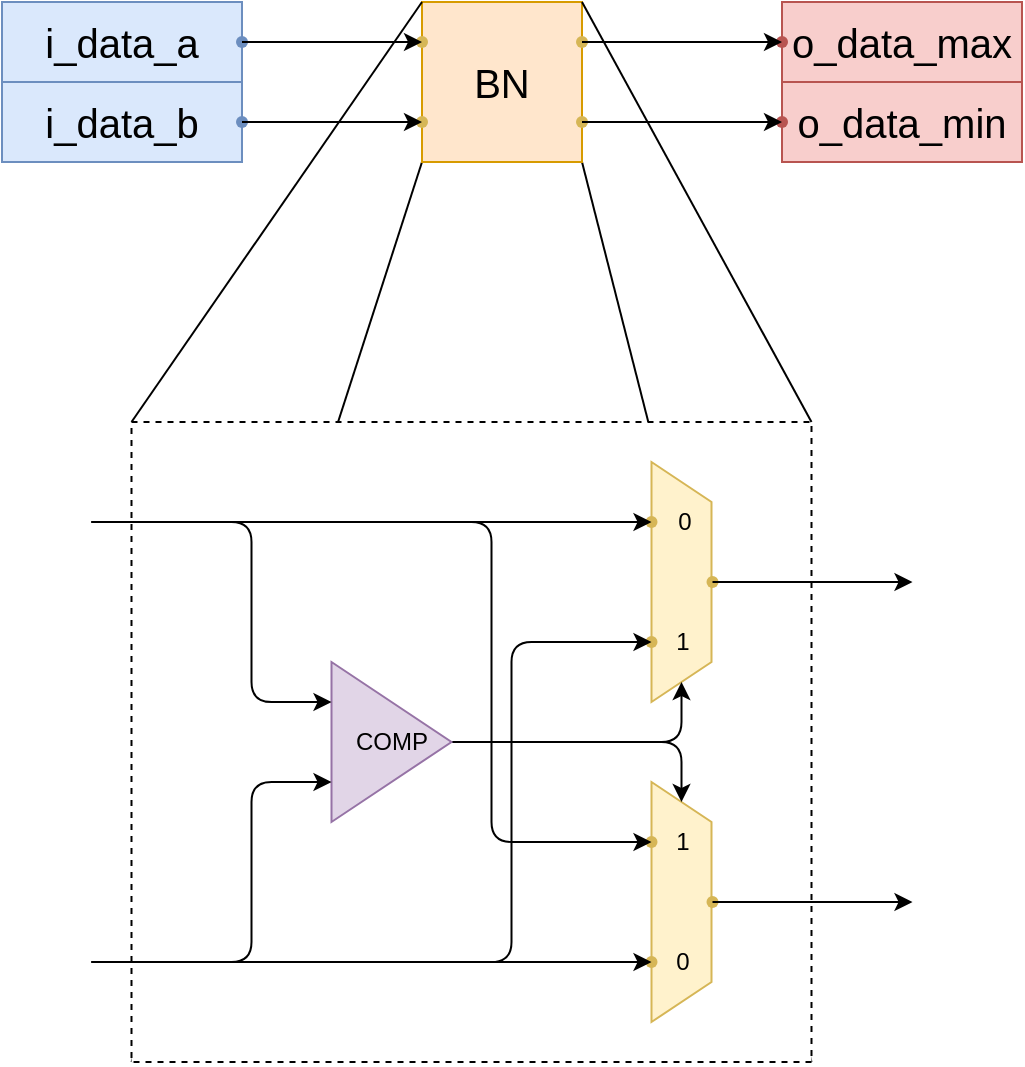 <mxfile>
    <diagram id="Xl8r_F5DU5YJacPjBD12" name="Page-1">
        <mxGraphModel dx="1348" dy="916" grid="1" gridSize="10" guides="1" tooltips="1" connect="1" arrows="1" fold="1" page="1" pageScale="1" pageWidth="850" pageHeight="1100" math="0" shadow="0">
            <root>
                <mxCell id="0"/>
                <mxCell id="1" parent="0"/>
                <mxCell id="61" value="" style="endArrow=none;html=1;entryX=0;entryY=1;entryDx=0;entryDy=0;exitX=0;exitY=1;exitDx=0;exitDy=0;" edge="1" parent="1" source="59" target="3">
                    <mxGeometry width="50" height="50" relative="1" as="geometry">
                        <mxPoint x="284.75" y="250" as="sourcePoint"/>
                        <mxPoint x="334.75" y="200" as="targetPoint"/>
                    </mxGeometry>
                </mxCell>
                <mxCell id="62" value="" style="endArrow=none;html=1;entryX=1;entryY=1;entryDx=0;entryDy=0;exitX=1;exitY=1;exitDx=0;exitDy=0;" edge="1" parent="1" source="59" target="3">
                    <mxGeometry width="50" height="50" relative="1" as="geometry">
                        <mxPoint x="185" y="300" as="sourcePoint"/>
                        <mxPoint x="330" y="170" as="targetPoint"/>
                    </mxGeometry>
                </mxCell>
                <mxCell id="59" value="" style="whiteSpace=wrap;html=1;dashed=1;" vertex="1" parent="1">
                    <mxGeometry x="174.75" y="290" width="340" height="320" as="geometry"/>
                </mxCell>
                <mxCell id="2" value="" style="group" vertex="1" connectable="0" parent="1">
                    <mxGeometry x="310" y="80" width="100" height="80" as="geometry"/>
                </mxCell>
                <mxCell id="3" value="&lt;font style=&quot;font-size: 20px;&quot;&gt;BN&lt;/font&gt;" style="whiteSpace=wrap;html=1;fillColor=#ffe6cc;strokeColor=#d79b00;" vertex="1" parent="2">
                    <mxGeometry x="10" width="80" height="80" as="geometry"/>
                </mxCell>
                <mxCell id="4" value="" style="shape=waypoint;sketch=0;size=6;pointerEvents=1;points=[];fillColor=#fff2cc;resizable=0;rotatable=0;perimeter=centerPerimeter;snapToPoint=1;strokeColor=#d6b656;" vertex="1" parent="2">
                    <mxGeometry y="10" width="20" height="20" as="geometry"/>
                </mxCell>
                <mxCell id="5" value="" style="shape=waypoint;sketch=0;size=6;pointerEvents=1;points=[];fillColor=#fff2cc;resizable=0;rotatable=0;perimeter=centerPerimeter;snapToPoint=1;strokeColor=#d6b656;" vertex="1" parent="2">
                    <mxGeometry y="50" width="20" height="20" as="geometry"/>
                </mxCell>
                <mxCell id="6" value="" style="shape=waypoint;sketch=0;size=6;pointerEvents=1;points=[];fillColor=#fff2cc;resizable=0;rotatable=0;perimeter=centerPerimeter;snapToPoint=1;strokeColor=#d6b656;" vertex="1" parent="2">
                    <mxGeometry x="80" y="50" width="20" height="20" as="geometry"/>
                </mxCell>
                <mxCell id="7" value="" style="shape=waypoint;sketch=0;size=6;pointerEvents=1;points=[];fillColor=#fff2cc;resizable=0;rotatable=0;perimeter=centerPerimeter;snapToPoint=1;strokeColor=#d6b656;" vertex="1" parent="2">
                    <mxGeometry x="80" y="10" width="20" height="20" as="geometry"/>
                </mxCell>
                <mxCell id="8" value="" style="group" vertex="1" connectable="0" parent="1">
                    <mxGeometry x="110" y="80" width="130" height="40" as="geometry"/>
                </mxCell>
                <mxCell id="9" value="&lt;font style=&quot;font-size: 20px;&quot;&gt;i_data_a&lt;/font&gt;" style="whiteSpace=wrap;html=1;fillColor=#dae8fc;strokeColor=#6c8ebf;" vertex="1" parent="8">
                    <mxGeometry width="120" height="40" as="geometry"/>
                </mxCell>
                <mxCell id="10" value="" style="shape=waypoint;sketch=0;size=6;pointerEvents=1;points=[];fillColor=#dae8fc;resizable=0;rotatable=0;perimeter=centerPerimeter;snapToPoint=1;strokeColor=#6c8ebf;container=1;" vertex="1" parent="8">
                    <mxGeometry x="110" y="10" width="20" height="20" as="geometry"/>
                </mxCell>
                <mxCell id="11" value="" style="group" vertex="1" connectable="0" parent="1">
                    <mxGeometry x="110" y="120" width="130" height="40" as="geometry"/>
                </mxCell>
                <mxCell id="12" value="&lt;font style=&quot;font-size: 20px;&quot;&gt;i_data_b&lt;/font&gt;" style="whiteSpace=wrap;html=1;fillColor=#dae8fc;strokeColor=#6c8ebf;" vertex="1" parent="11">
                    <mxGeometry width="120" height="40" as="geometry"/>
                </mxCell>
                <mxCell id="13" value="" style="shape=waypoint;sketch=0;size=6;pointerEvents=1;points=[];fillColor=#dae8fc;resizable=0;rotatable=0;perimeter=centerPerimeter;snapToPoint=1;strokeColor=#6c8ebf;container=1;" vertex="1" parent="11">
                    <mxGeometry x="110" y="10" width="20" height="20" as="geometry"/>
                </mxCell>
                <mxCell id="14" value="" style="edgeStyle=none;html=1;entryX=0.52;entryY=0.66;entryDx=0;entryDy=0;entryPerimeter=0;" edge="1" parent="1" source="10" target="4">
                    <mxGeometry relative="1" as="geometry"/>
                </mxCell>
                <mxCell id="15" value="" style="edgeStyle=none;html=1;" edge="1" parent="1" source="13" target="5">
                    <mxGeometry relative="1" as="geometry"/>
                </mxCell>
                <mxCell id="16" value="" style="group" vertex="1" connectable="0" parent="1">
                    <mxGeometry x="490" y="80" width="130" height="40" as="geometry"/>
                </mxCell>
                <mxCell id="17" value="&lt;span style=&quot;font-size: 20px;&quot;&gt;o_data_max&lt;/span&gt;" style="whiteSpace=wrap;html=1;fillColor=#f8cecc;strokeColor=#b85450;" vertex="1" parent="16">
                    <mxGeometry x="10" width="120" height="40" as="geometry"/>
                </mxCell>
                <mxCell id="18" value="" style="shape=waypoint;sketch=0;size=6;pointerEvents=1;points=[];fillColor=#f8cecc;resizable=0;rotatable=0;perimeter=centerPerimeter;snapToPoint=1;strokeColor=#b85450;container=0;" vertex="1" parent="16">
                    <mxGeometry y="10" width="20" height="20" as="geometry"/>
                </mxCell>
                <mxCell id="19" value="" style="edgeStyle=none;html=1;" edge="1" parent="1" source="7" target="18">
                    <mxGeometry relative="1" as="geometry"/>
                </mxCell>
                <mxCell id="20" value="" style="group" vertex="1" connectable="0" parent="1">
                    <mxGeometry x="490" y="120" width="130" height="40" as="geometry"/>
                </mxCell>
                <mxCell id="21" value="&lt;span style=&quot;font-size: 20px;&quot;&gt;o_data_min&lt;/span&gt;" style="whiteSpace=wrap;html=1;fillColor=#f8cecc;strokeColor=#b85450;" vertex="1" parent="20">
                    <mxGeometry x="10" width="120" height="40" as="geometry"/>
                </mxCell>
                <mxCell id="22" value="" style="shape=waypoint;sketch=0;size=6;pointerEvents=1;points=[];fillColor=#f8cecc;resizable=0;rotatable=0;perimeter=centerPerimeter;snapToPoint=1;strokeColor=#b85450;container=0;" vertex="1" parent="20">
                    <mxGeometry y="10" width="20" height="20" as="geometry"/>
                </mxCell>
                <mxCell id="23" value="" style="edgeStyle=none;html=1;" edge="1" parent="1" source="6" target="22">
                    <mxGeometry relative="1" as="geometry"/>
                </mxCell>
                <mxCell id="30" value="" style="group" vertex="1" connectable="0" parent="1">
                    <mxGeometry x="424.75" y="310" width="85" height="120" as="geometry"/>
                </mxCell>
                <mxCell id="24" value="" style="shape=trapezoid;perimeter=trapezoidPerimeter;whiteSpace=wrap;html=1;fixedSize=1;rotation=90;fillColor=#fff2cc;strokeColor=#d6b656;" vertex="1" parent="30">
                    <mxGeometry x="-35" y="45" width="120" height="30" as="geometry"/>
                </mxCell>
                <mxCell id="25" value="0" style="text;html=1;align=center;verticalAlign=middle;resizable=0;points=[];autosize=1;strokeColor=none;fillColor=none;" vertex="1" parent="30">
                    <mxGeometry x="11" y="15" width="30" height="30" as="geometry"/>
                </mxCell>
                <mxCell id="26" value="1" style="text;html=1;align=center;verticalAlign=middle;resizable=0;points=[];autosize=1;strokeColor=none;fillColor=none;" vertex="1" parent="30">
                    <mxGeometry x="10" y="75" width="30" height="30" as="geometry"/>
                </mxCell>
                <mxCell id="27" value="" style="shape=waypoint;sketch=0;size=6;pointerEvents=1;points=[];fillColor=#fff2cc;resizable=0;rotatable=0;perimeter=centerPerimeter;snapToPoint=1;strokeColor=#d6b656;" vertex="1" parent="30">
                    <mxGeometry y="20" width="20" height="20" as="geometry"/>
                </mxCell>
                <mxCell id="28" value="" style="shape=waypoint;sketch=0;size=6;pointerEvents=1;points=[];fillColor=#fff2cc;resizable=0;rotatable=0;perimeter=centerPerimeter;snapToPoint=1;strokeColor=#d6b656;" vertex="1" parent="30">
                    <mxGeometry y="80" width="20" height="20" as="geometry"/>
                </mxCell>
                <mxCell id="29" value="" style="shape=waypoint;sketch=0;size=6;pointerEvents=1;points=[];fillColor=#fff2cc;resizable=0;rotatable=0;perimeter=centerPerimeter;snapToPoint=1;strokeColor=#d6b656;" vertex="1" parent="30">
                    <mxGeometry x="30.5" y="50" width="20" height="20" as="geometry"/>
                </mxCell>
                <mxCell id="39" value="" style="group" vertex="1" connectable="0" parent="1">
                    <mxGeometry x="424.75" y="470" width="85" height="120" as="geometry"/>
                </mxCell>
                <mxCell id="40" value="" style="shape=trapezoid;perimeter=trapezoidPerimeter;whiteSpace=wrap;html=1;fixedSize=1;rotation=90;fillColor=#fff2cc;strokeColor=#d6b656;" vertex="1" parent="39">
                    <mxGeometry x="-35" y="45" width="120" height="30" as="geometry"/>
                </mxCell>
                <mxCell id="41" value="0" style="text;html=1;align=center;verticalAlign=middle;resizable=0;points=[];autosize=1;strokeColor=none;fillColor=none;" vertex="1" parent="39">
                    <mxGeometry x="10" y="75" width="30" height="30" as="geometry"/>
                </mxCell>
                <mxCell id="42" value="1" style="text;html=1;align=center;verticalAlign=middle;resizable=0;points=[];autosize=1;strokeColor=none;fillColor=none;" vertex="1" parent="39">
                    <mxGeometry x="10" y="15" width="30" height="30" as="geometry"/>
                </mxCell>
                <mxCell id="43" value="" style="shape=waypoint;sketch=0;size=6;pointerEvents=1;points=[];fillColor=#fff2cc;resizable=0;rotatable=0;perimeter=centerPerimeter;snapToPoint=1;strokeColor=#d6b656;" vertex="1" parent="39">
                    <mxGeometry y="20" width="20" height="20" as="geometry"/>
                </mxCell>
                <mxCell id="44" value="" style="shape=waypoint;sketch=0;size=6;pointerEvents=1;points=[];fillColor=#fff2cc;resizable=0;rotatable=0;perimeter=centerPerimeter;snapToPoint=1;strokeColor=#d6b656;" vertex="1" parent="39">
                    <mxGeometry y="80" width="20" height="20" as="geometry"/>
                </mxCell>
                <mxCell id="45" value="" style="shape=waypoint;sketch=0;size=6;pointerEvents=1;points=[];fillColor=#fff2cc;resizable=0;rotatable=0;perimeter=centerPerimeter;snapToPoint=1;strokeColor=#d6b656;" vertex="1" parent="39">
                    <mxGeometry x="30.5" y="50" width="20" height="20" as="geometry"/>
                </mxCell>
                <mxCell id="47" value="" style="edgeStyle=none;html=1;" edge="1" parent="1" source="29">
                    <mxGeometry relative="1" as="geometry">
                        <mxPoint x="565.25" y="370" as="targetPoint"/>
                    </mxGeometry>
                </mxCell>
                <mxCell id="49" value="" style="edgeStyle=none;html=1;" edge="1" parent="1" source="45">
                    <mxGeometry relative="1" as="geometry">
                        <mxPoint x="565.25" y="530" as="targetPoint"/>
                    </mxGeometry>
                </mxCell>
                <mxCell id="55" style="edgeStyle=none;html=1;exitX=1;exitY=0.5;exitDx=0;exitDy=0;entryX=1;entryY=0.5;entryDx=0;entryDy=0;" edge="1" parent="1" source="50" target="24">
                    <mxGeometry relative="1" as="geometry">
                        <Array as="points">
                            <mxPoint x="449.75" y="450"/>
                        </Array>
                    </mxGeometry>
                </mxCell>
                <mxCell id="56" style="edgeStyle=none;html=1;exitX=1;exitY=0.5;exitDx=0;exitDy=0;entryX=0;entryY=0.5;entryDx=0;entryDy=0;" edge="1" parent="1" source="50" target="40">
                    <mxGeometry relative="1" as="geometry">
                        <Array as="points">
                            <mxPoint x="449.75" y="450"/>
                        </Array>
                    </mxGeometry>
                </mxCell>
                <mxCell id="50" value="COMP" style="triangle;whiteSpace=wrap;html=1;fillColor=#e1d5e7;strokeColor=#9673a6;" vertex="1" parent="1">
                    <mxGeometry x="274.75" y="410" width="60" height="80" as="geometry"/>
                </mxCell>
                <mxCell id="51" value="" style="edgeStyle=none;orthogonalLoop=1;jettySize=auto;html=1;entryX=-0.164;entryY=0.493;entryDx=0;entryDy=0;entryPerimeter=0;" edge="1" parent="1" target="27">
                    <mxGeometry width="100" relative="1" as="geometry">
                        <mxPoint x="154.75" y="340" as="sourcePoint"/>
                        <mxPoint x="254.75" y="340" as="targetPoint"/>
                        <Array as="points"/>
                    </mxGeometry>
                </mxCell>
                <mxCell id="52" value="" style="edgeStyle=none;orthogonalLoop=1;jettySize=auto;html=1;entryX=0.15;entryY=0.493;entryDx=0;entryDy=0;entryPerimeter=0;" edge="1" parent="1" target="44">
                    <mxGeometry width="100" relative="1" as="geometry">
                        <mxPoint x="154.75" y="560" as="sourcePoint"/>
                        <mxPoint x="404.75" y="570" as="targetPoint"/>
                        <Array as="points"/>
                    </mxGeometry>
                </mxCell>
                <mxCell id="53" value="" style="edgeStyle=none;orthogonalLoop=1;jettySize=auto;html=1;entryX=0;entryY=0.25;entryDx=0;entryDy=0;" edge="1" parent="1" target="50">
                    <mxGeometry width="100" relative="1" as="geometry">
                        <mxPoint x="154.75" y="340" as="sourcePoint"/>
                        <mxPoint x="254.75" y="340" as="targetPoint"/>
                        <Array as="points">
                            <mxPoint x="234.75" y="340"/>
                            <mxPoint x="234.75" y="430"/>
                        </Array>
                    </mxGeometry>
                </mxCell>
                <mxCell id="54" value="" style="edgeStyle=none;orthogonalLoop=1;jettySize=auto;html=1;entryX=0;entryY=0.75;entryDx=0;entryDy=0;" edge="1" parent="1" target="50">
                    <mxGeometry width="100" relative="1" as="geometry">
                        <mxPoint x="154.75" y="560" as="sourcePoint"/>
                        <mxPoint x="254.75" y="560" as="targetPoint"/>
                        <Array as="points">
                            <mxPoint x="234.75" y="560"/>
                            <mxPoint x="234.75" y="470"/>
                        </Array>
                    </mxGeometry>
                </mxCell>
                <mxCell id="57" value="" style="edgeStyle=none;orthogonalLoop=1;jettySize=auto;html=1;entryX=0.3;entryY=0.6;entryDx=0;entryDy=0;entryPerimeter=0;" edge="1" parent="1" target="43">
                    <mxGeometry width="100" relative="1" as="geometry">
                        <mxPoint x="154.75" y="340" as="sourcePoint"/>
                        <mxPoint x="394.75" y="540" as="targetPoint"/>
                        <Array as="points">
                            <mxPoint x="354.75" y="340"/>
                            <mxPoint x="354.75" y="500"/>
                        </Array>
                    </mxGeometry>
                </mxCell>
                <mxCell id="58" value="" style="edgeStyle=none;orthogonalLoop=1;jettySize=auto;html=1;entryX=0.32;entryY=0.46;entryDx=0;entryDy=0;entryPerimeter=0;" edge="1" parent="1" target="28">
                    <mxGeometry width="100" relative="1" as="geometry">
                        <mxPoint x="154.75" y="560" as="sourcePoint"/>
                        <mxPoint x="254.75" y="560" as="targetPoint"/>
                        <Array as="points">
                            <mxPoint x="364.75" y="560"/>
                            <mxPoint x="364.75" y="400"/>
                        </Array>
                    </mxGeometry>
                </mxCell>
                <mxCell id="63" value="" style="endArrow=none;html=1;entryX=1;entryY=0;entryDx=0;entryDy=0;exitX=1;exitY=0;exitDx=0;exitDy=0;" edge="1" parent="1" source="59" target="3">
                    <mxGeometry width="50" height="50" relative="1" as="geometry">
                        <mxPoint x="525" y="610" as="sourcePoint"/>
                        <mxPoint x="410" y="160" as="targetPoint"/>
                    </mxGeometry>
                </mxCell>
                <mxCell id="64" value="" style="endArrow=none;html=1;entryX=0;entryY=0;entryDx=0;entryDy=0;exitX=0;exitY=0;exitDx=0;exitDy=0;" edge="1" parent="1" source="59" target="3">
                    <mxGeometry width="50" height="50" relative="1" as="geometry">
                        <mxPoint x="185" y="620" as="sourcePoint"/>
                        <mxPoint x="330" y="170" as="targetPoint"/>
                    </mxGeometry>
                </mxCell>
            </root>
        </mxGraphModel>
    </diagram>
</mxfile>